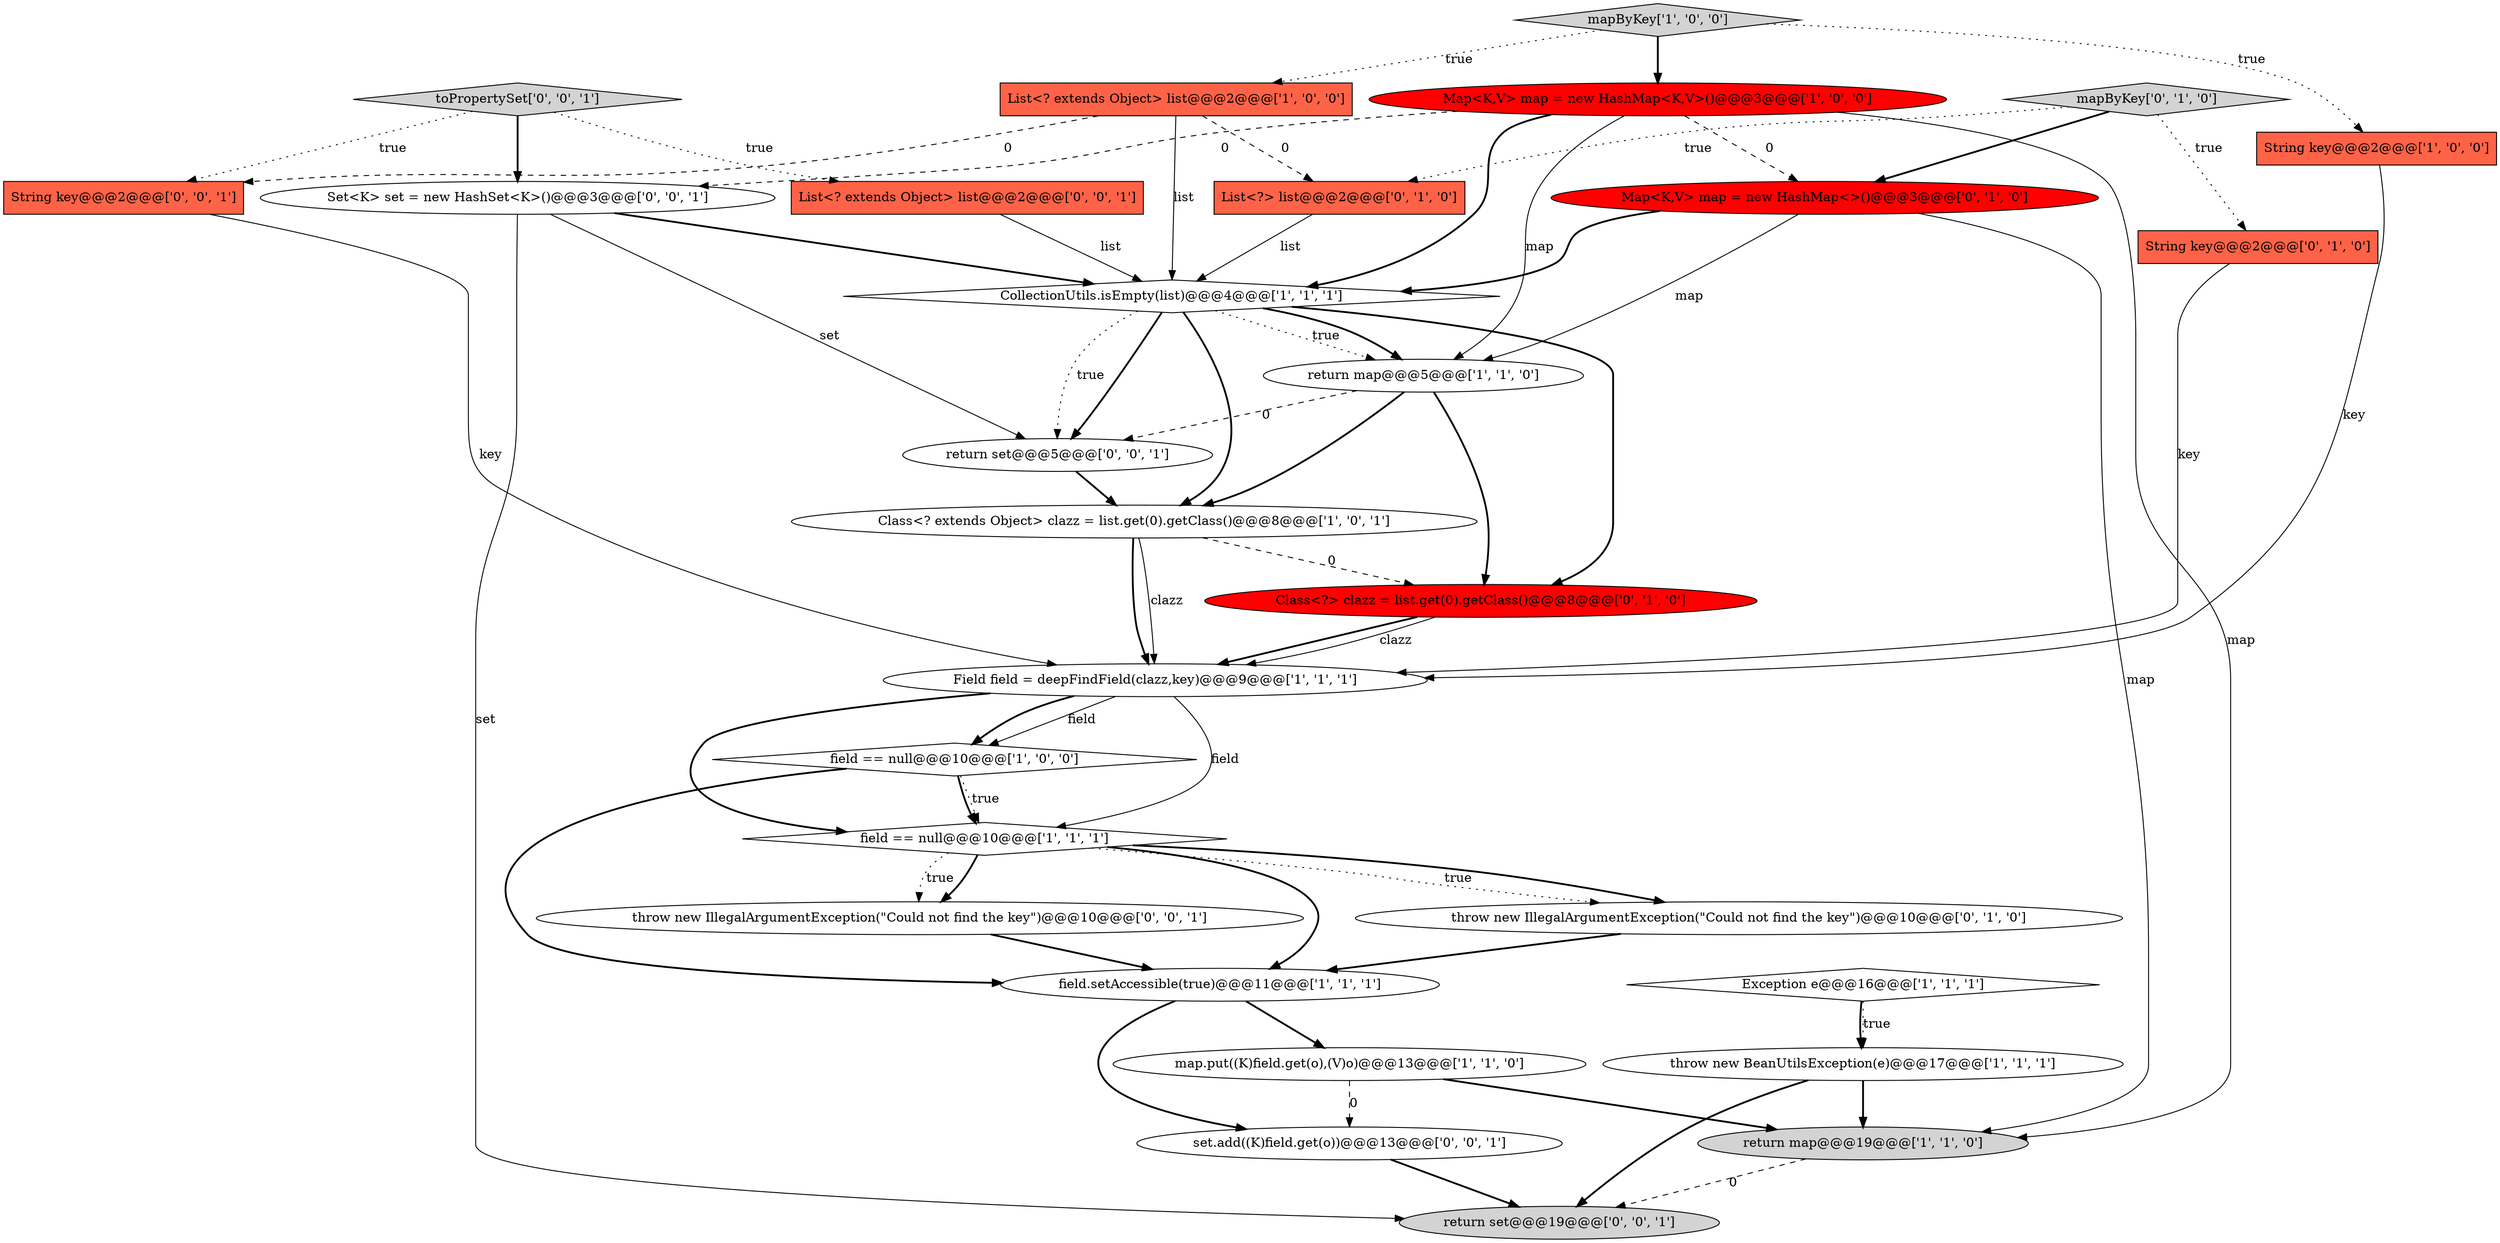digraph {
14 [style = filled, label = "List<? extends Object> list@@@2@@@['1', '0', '0']", fillcolor = tomato, shape = box image = "AAA1AAABBB1BBB"];
23 [style = filled, label = "set.add((K)field.get(o))@@@13@@@['0', '0', '1']", fillcolor = white, shape = ellipse image = "AAA0AAABBB3BBB"];
17 [style = filled, label = "throw new IllegalArgumentException(\"Could not find the key\")@@@10@@@['0', '1', '0']", fillcolor = white, shape = ellipse image = "AAA0AAABBB2BBB"];
16 [style = filled, label = "List<?> list@@@2@@@['0', '1', '0']", fillcolor = tomato, shape = box image = "AAA1AAABBB2BBB"];
12 [style = filled, label = "throw new BeanUtilsException(e)@@@17@@@['1', '1', '1']", fillcolor = white, shape = ellipse image = "AAA0AAABBB1BBB"];
18 [style = filled, label = "mapByKey['0', '1', '0']", fillcolor = lightgray, shape = diamond image = "AAA0AAABBB2BBB"];
6 [style = filled, label = "mapByKey['1', '0', '0']", fillcolor = lightgray, shape = diamond image = "AAA0AAABBB1BBB"];
20 [style = filled, label = "Class<?> clazz = list.get(0).getClass()@@@8@@@['0', '1', '0']", fillcolor = red, shape = ellipse image = "AAA1AAABBB2BBB"];
8 [style = filled, label = "Field field = deepFindField(clazz,key)@@@9@@@['1', '1', '1']", fillcolor = white, shape = ellipse image = "AAA0AAABBB1BBB"];
4 [style = filled, label = "CollectionUtils.isEmpty(list)@@@4@@@['1', '1', '1']", fillcolor = white, shape = diamond image = "AAA0AAABBB1BBB"];
7 [style = filled, label = "String key@@@2@@@['1', '0', '0']", fillcolor = tomato, shape = box image = "AAA0AAABBB1BBB"];
25 [style = filled, label = "return set@@@19@@@['0', '0', '1']", fillcolor = lightgray, shape = ellipse image = "AAA0AAABBB3BBB"];
5 [style = filled, label = "Class<? extends Object> clazz = list.get(0).getClass()@@@8@@@['1', '0', '1']", fillcolor = white, shape = ellipse image = "AAA0AAABBB1BBB"];
21 [style = filled, label = "toPropertySet['0', '0', '1']", fillcolor = lightgray, shape = diamond image = "AAA0AAABBB3BBB"];
28 [style = filled, label = "Set<K> set = new HashSet<K>()@@@3@@@['0', '0', '1']", fillcolor = white, shape = ellipse image = "AAA0AAABBB3BBB"];
26 [style = filled, label = "String key@@@2@@@['0', '0', '1']", fillcolor = tomato, shape = box image = "AAA0AAABBB3BBB"];
3 [style = filled, label = "field == null@@@10@@@['1', '0', '0']", fillcolor = white, shape = diamond image = "AAA0AAABBB1BBB"];
13 [style = filled, label = "Map<K,V> map = new HashMap<K,V>()@@@3@@@['1', '0', '0']", fillcolor = red, shape = ellipse image = "AAA1AAABBB1BBB"];
15 [style = filled, label = "String key@@@2@@@['0', '1', '0']", fillcolor = tomato, shape = box image = "AAA0AAABBB2BBB"];
1 [style = filled, label = "return map@@@5@@@['1', '1', '0']", fillcolor = white, shape = ellipse image = "AAA0AAABBB1BBB"];
11 [style = filled, label = "field.setAccessible(true)@@@11@@@['1', '1', '1']", fillcolor = white, shape = ellipse image = "AAA0AAABBB1BBB"];
24 [style = filled, label = "List<? extends Object> list@@@2@@@['0', '0', '1']", fillcolor = tomato, shape = box image = "AAA0AAABBB3BBB"];
2 [style = filled, label = "Exception e@@@16@@@['1', '1', '1']", fillcolor = white, shape = diamond image = "AAA0AAABBB1BBB"];
9 [style = filled, label = "return map@@@19@@@['1', '1', '0']", fillcolor = lightgray, shape = ellipse image = "AAA0AAABBB1BBB"];
22 [style = filled, label = "throw new IllegalArgumentException(\"Could not find the key\")@@@10@@@['0', '0', '1']", fillcolor = white, shape = ellipse image = "AAA0AAABBB3BBB"];
27 [style = filled, label = "return set@@@5@@@['0', '0', '1']", fillcolor = white, shape = ellipse image = "AAA0AAABBB3BBB"];
10 [style = filled, label = "field == null@@@10@@@['1', '1', '1']", fillcolor = white, shape = diamond image = "AAA0AAABBB1BBB"];
19 [style = filled, label = "Map<K,V> map = new HashMap<>()@@@3@@@['0', '1', '0']", fillcolor = red, shape = ellipse image = "AAA1AAABBB2BBB"];
0 [style = filled, label = "map.put((K)field.get(o),(V)o)@@@13@@@['1', '1', '0']", fillcolor = white, shape = ellipse image = "AAA0AAABBB1BBB"];
1->5 [style = bold, label=""];
10->22 [style = bold, label=""];
5->8 [style = bold, label=""];
8->10 [style = bold, label=""];
23->25 [style = bold, label=""];
26->8 [style = solid, label="key"];
0->9 [style = bold, label=""];
4->1 [style = dotted, label="true"];
18->16 [style = dotted, label="true"];
1->27 [style = dashed, label="0"];
0->23 [style = dashed, label="0"];
3->10 [style = dotted, label="true"];
8->3 [style = bold, label=""];
18->15 [style = dotted, label="true"];
3->11 [style = bold, label=""];
18->19 [style = bold, label=""];
1->20 [style = bold, label=""];
10->17 [style = bold, label=""];
13->1 [style = solid, label="map"];
13->19 [style = dashed, label="0"];
12->9 [style = bold, label=""];
17->11 [style = bold, label=""];
13->9 [style = solid, label="map"];
2->12 [style = bold, label=""];
21->28 [style = bold, label=""];
5->20 [style = dashed, label="0"];
14->26 [style = dashed, label="0"];
10->17 [style = dotted, label="true"];
14->4 [style = solid, label="list"];
13->28 [style = dashed, label="0"];
7->8 [style = solid, label="key"];
3->10 [style = bold, label=""];
20->8 [style = bold, label=""];
11->0 [style = bold, label=""];
19->9 [style = solid, label="map"];
19->1 [style = solid, label="map"];
10->11 [style = bold, label=""];
20->8 [style = solid, label="clazz"];
6->14 [style = dotted, label="true"];
21->26 [style = dotted, label="true"];
21->24 [style = dotted, label="true"];
12->25 [style = bold, label=""];
5->8 [style = solid, label="clazz"];
6->13 [style = bold, label=""];
4->27 [style = bold, label=""];
9->25 [style = dashed, label="0"];
15->8 [style = solid, label="key"];
4->20 [style = bold, label=""];
4->27 [style = dotted, label="true"];
2->12 [style = dotted, label="true"];
16->4 [style = solid, label="list"];
6->7 [style = dotted, label="true"];
8->3 [style = solid, label="field"];
10->22 [style = dotted, label="true"];
28->25 [style = solid, label="set"];
4->1 [style = bold, label=""];
19->4 [style = bold, label=""];
14->16 [style = dashed, label="0"];
27->5 [style = bold, label=""];
24->4 [style = solid, label="list"];
11->23 [style = bold, label=""];
4->5 [style = bold, label=""];
22->11 [style = bold, label=""];
8->10 [style = solid, label="field"];
28->4 [style = bold, label=""];
28->27 [style = solid, label="set"];
13->4 [style = bold, label=""];
}
